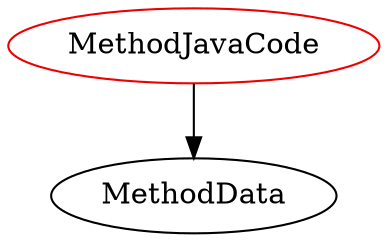 digraph methodjavacode{
MethodJavaCode -> MethodData;
MethodJavaCode	[shape=oval, color=red2, label="MethodJavaCode"];
}
